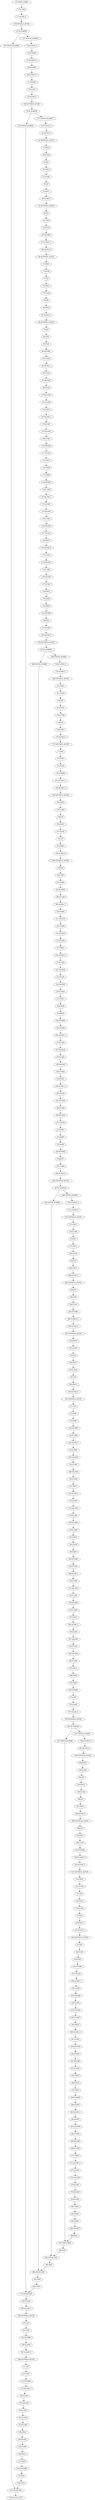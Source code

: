 digraph{
"15:SYNTH_START" -> "15:ILOAD";
"15:ILOAD" -> "17:ALOAD_0";
"17:ALOAD_0" -> "18:GETFIELD_QUICK";
"18:GETFIELD_QUICK" -> "21:IF_ICMPGE";
"21:IF_ICMPGE" -> "557:SYNTH_DUMMY";
"21:IF_ICMPGE" -> "-557:SYNTH_DUMMY";
"557:SYNTH_DUMMY" -> "557:SYNTH_PHI";
"-557:SYNTH_DUMMY" -> "24:FCONST_0";
"24:FCONST_0" -> "25:FSTORE";
"25:FSTORE" -> "27:FCONST_0";
"27:FCONST_0" -> "28:FSTORE";
"28:FSTORE" -> "30:ICONST_0";
"30:ICONST_0" -> "31:ISTORE";
"31:ISTORE" -> "33:ILOAD";
"33:ILOAD" -> "35:ALOAD_0";
"35:ALOAD_0" -> "36:GETFIELD_QUICK";
"36:GETFIELD_QUICK" -> "39:IF_ICMPGE";
"39:IF_ICMPGE" -> "575:SYNTH_DUMMY";
"39:IF_ICMPGE" -> "-575:SYNTH_DUMMY";
"575:SYNTH_DUMMY" -> "575:SYNTH_PHI";
"-575:SYNTH_DUMMY" -> "42:FCONST_2";
"42:FCONST_2" -> "43:ALOAD_0";
"495:FLOAD" -> "497:ALOAD_0";
"497:ALOAD_0" -> "498:GETFIELD_QUICK";
"498:GETFIELD_QUICK" -> "501:I2F";
"501:I2F" -> "502:FDIV";
"502:FDIV" -> "503:FSTORE";
"503:FSTORE" -> "505:FLOAD";
"505:FLOAD" -> "507:ALOAD_0";
"507:ALOAD_0" -> "508:GETFIELD_QUICK";
"508:GETFIELD_QUICK" -> "511:I2F";
"511:I2F" -> "512:FDIV";
"512:FDIV" -> "513:FSTORE";
"513:FSTORE" -> "515:ALOAD_3";
"515:ALOAD_3" -> "516:ILOAD";
"516:ILOAD" -> "518:AALOAD";
"518:AALOAD" -> "519:ILOAD";
"519:ILOAD" -> "521:FLOAD";
"521:FLOAD" -> "523:FLOAD";
"523:FLOAD" -> "525:FMUL";
"525:FMUL" -> "526:FLOAD";
"526:FLOAD" -> "528:FLOAD";
"528:FLOAD" -> "530:FMUL";
"530:FMUL" -> "531:FADD";
"531:FADD" -> "532:FASTORE";
"532:FASTORE" -> "533:IINC";
"533:IINC" -> "536:GOTO";
"536:GOTO" -> "557:SYNTH_PHI";
"43:ALOAD_0" -> "44:GETFIELD_QUICK";
"44:GETFIELD_QUICK" -> "47:FMUL";
"47:FMUL" -> "48:ILOAD";
"48:ILOAD" -> "50:I2F";
"50:I2F" -> "51:FMUL";
"51:FMUL" -> "52:ILOAD";
"52:ILOAD" -> "54:I2F";
"54:I2F" -> "55:FMUL";
"55:FMUL" -> "56:ALOAD_0";
"56:ALOAD_0" -> "57:GETFIELD_QUICK";
"57:GETFIELD_QUICK" -> "60:I2F";
"60:I2F" -> "61:FDIV";
"61:FDIV" -> "62:FCOS";
"62:FCOS" -> "65:FSTORE";
"65:FSTORE" -> "67:FCONST_2";
"67:FCONST_2" -> "68:ALOAD_0";
"68:ALOAD_0" -> "69:GETFIELD_QUICK";
"69:GETFIELD_QUICK" -> "72:FMUL";
"72:FMUL" -> "73:ILOAD";
"73:ILOAD" -> "75:I2F";
"75:I2F" -> "76:FMUL";
"76:FMUL" -> "77:ILOAD";
"77:ILOAD" -> "79:I2F";
"79:I2F" -> "80:FMUL";
"80:FMUL" -> "81:ALOAD_0";
"81:ALOAD_0" -> "82:GETFIELD_QUICK";
"82:GETFIELD_QUICK" -> "85:I2F";
"85:I2F" -> "86:FDIV";
"86:FDIV" -> "87:FSIN";
"87:FSIN" -> "90:FSTORE";
"90:FSTORE" -> "92:FLOAD";
"92:FLOAD" -> "94:ALOAD_1";
"94:ALOAD_1" -> "95:ILOAD";
"95:ILOAD" -> "97:AALOAD";
"97:AALOAD" -> "98:ILOAD";
"98:ILOAD" -> "100:FALOAD";
"100:FALOAD" -> "101:FLOAD";
"101:FLOAD" -> "103:FMUL";
"103:FMUL" -> "104:ALOAD_2";
"104:ALOAD_2" -> "105:ILOAD";
"105:ILOAD" -> "107:AALOAD";
"107:AALOAD" -> "108:ILOAD";
"108:ILOAD" -> "110:FALOAD";
"110:FALOAD" -> "111:FLOAD";
"111:FLOAD" -> "113:FMUL";
"113:FMUL" -> "114:FSUB";
"114:FSUB" -> "115:FADD";
"115:FADD" -> "116:FSTORE";
"116:FSTORE" -> "118:FLOAD";
"118:FLOAD" -> "120:ALOAD_1";
"120:ALOAD_1" -> "121:ILOAD";
"121:ILOAD" -> "123:AALOAD";
"123:AALOAD" -> "124:ILOAD";
"124:ILOAD" -> "126:FALOAD";
"126:FALOAD" -> "127:FLOAD";
"127:FLOAD" -> "129:FMUL";
"129:FMUL" -> "130:ALOAD_2";
"130:ALOAD_2" -> "131:ILOAD";
"131:ILOAD" -> "133:AALOAD";
"133:AALOAD" -> "134:ILOAD";
"134:ILOAD" -> "136:FALOAD";
"136:FALOAD" -> "137:FLOAD";
"137:FLOAD" -> "139:FMUL";
"139:FMUL" -> "140:FADD";
"140:FADD" -> "141:FADD";
"141:FADD" -> "142:FSTORE";
"142:FSTORE" -> "144:IINC";
"144:IINC" -> "147:ILOAD";
"147:ILOAD" -> "149:ALOAD_0";
"149:ALOAD_0" -> "150:GETFIELD_QUICK";
"150:GETFIELD_QUICK" -> "153:IF_ICMPGE";
"153:IF_ICMPGE" -> "689:SYNTH_DUMMY";
"153:IF_ICMPGE" -> "-689:SYNTH_DUMMY";
"689:SYNTH_DUMMY" -> "689:SYNTH_PHI";
"-689:SYNTH_DUMMY" -> "156:FCONST_2";
"156:FCONST_2" -> "157:ALOAD_0";
"491:NOP" -> "492:GOTO";
"492:GOTO" -> "575:SYNTH_PHI";
"157:ALOAD_0" -> "158:GETFIELD_QUICK";
"158:GETFIELD_QUICK" -> "161:FMUL";
"161:FMUL" -> "162:ILOAD";
"162:ILOAD" -> "164:I2F";
"164:I2F" -> "165:FMUL";
"165:FMUL" -> "166:ILOAD";
"166:ILOAD" -> "168:I2F";
"168:I2F" -> "169:FMUL";
"169:FMUL" -> "170:ALOAD_0";
"170:ALOAD_0" -> "171:GETFIELD_QUICK";
"171:GETFIELD_QUICK" -> "174:I2F";
"174:I2F" -> "175:FDIV";
"175:FDIV" -> "176:FCOS";
"176:FCOS" -> "179:FSTORE";
"179:FSTORE" -> "181:FCONST_2";
"181:FCONST_2" -> "182:ALOAD_0";
"182:ALOAD_0" -> "183:GETFIELD_QUICK";
"183:GETFIELD_QUICK" -> "186:FMUL";
"186:FMUL" -> "187:ILOAD";
"187:ILOAD" -> "189:I2F";
"189:I2F" -> "190:FMUL";
"190:FMUL" -> "191:ILOAD";
"191:ILOAD" -> "193:I2F";
"193:I2F" -> "194:FMUL";
"194:FMUL" -> "195:ALOAD_0";
"195:ALOAD_0" -> "196:GETFIELD_QUICK";
"196:GETFIELD_QUICK" -> "199:I2F";
"199:I2F" -> "200:FDIV";
"200:FDIV" -> "201:FSIN";
"201:FSIN" -> "204:FSTORE";
"204:FSTORE" -> "206:FLOAD";
"206:FLOAD" -> "208:ALOAD_1";
"208:ALOAD_1" -> "209:ILOAD";
"209:ILOAD" -> "211:AALOAD";
"211:AALOAD" -> "212:ILOAD";
"212:ILOAD" -> "214:FALOAD";
"214:FALOAD" -> "215:FLOAD";
"215:FLOAD" -> "217:FMUL";
"217:FMUL" -> "218:ALOAD_2";
"218:ALOAD_2" -> "219:ILOAD";
"219:ILOAD" -> "221:AALOAD";
"221:AALOAD" -> "222:ILOAD";
"222:ILOAD" -> "224:FALOAD";
"224:FALOAD" -> "225:FLOAD";
"225:FLOAD" -> "227:FMUL";
"227:FMUL" -> "228:FSUB";
"228:FSUB" -> "229:FADD";
"229:FADD" -> "230:FSTORE";
"230:FSTORE" -> "232:FLOAD";
"232:FLOAD" -> "234:ALOAD_1";
"234:ALOAD_1" -> "235:ILOAD";
"235:ILOAD" -> "237:AALOAD";
"237:AALOAD" -> "238:ILOAD";
"238:ILOAD" -> "240:FALOAD";
"240:FALOAD" -> "241:FLOAD";
"241:FLOAD" -> "243:FMUL";
"243:FMUL" -> "244:ALOAD_2";
"244:ALOAD_2" -> "245:ILOAD";
"245:ILOAD" -> "247:AALOAD";
"247:AALOAD" -> "248:ILOAD";
"248:ILOAD" -> "250:FALOAD";
"250:FALOAD" -> "251:FLOAD";
"251:FLOAD" -> "253:FMUL";
"253:FMUL" -> "254:FADD";
"254:FADD" -> "255:FADD";
"255:FADD" -> "256:FSTORE";
"256:FSTORE" -> "258:IINC";
"258:IINC" -> "261:ILOAD";
"261:ILOAD" -> "263:ALOAD_0";
"263:ALOAD_0" -> "264:GETFIELD_QUICK";
"264:GETFIELD_QUICK" -> "267:IF_ICMPGE";
"267:IF_ICMPGE" -> "803:SYNTH_DUMMY";
"267:IF_ICMPGE" -> "-803:SYNTH_DUMMY";
"803:SYNTH_DUMMY" -> "803:SYNTH_PHI";
"-803:SYNTH_DUMMY" -> "270:FCONST_2";
"270:FCONST_2" -> "271:ALOAD_0";
"490:NOP" -> "689:SYNTH_PHI";
"271:ALOAD_0" -> "272:GETFIELD_QUICK";
"272:GETFIELD_QUICK" -> "275:FMUL";
"275:FMUL" -> "276:ILOAD";
"276:ILOAD" -> "278:I2F";
"278:I2F" -> "279:FMUL";
"279:FMUL" -> "280:ILOAD";
"280:ILOAD" -> "282:I2F";
"282:I2F" -> "283:FMUL";
"283:FMUL" -> "284:ALOAD_0";
"284:ALOAD_0" -> "285:GETFIELD_QUICK";
"285:GETFIELD_QUICK" -> "288:I2F";
"288:I2F" -> "289:FDIV";
"289:FDIV" -> "290:FCOS";
"290:FCOS" -> "293:FSTORE";
"293:FSTORE" -> "295:FCONST_2";
"295:FCONST_2" -> "296:ALOAD_0";
"296:ALOAD_0" -> "297:GETFIELD_QUICK";
"297:GETFIELD_QUICK" -> "300:FMUL";
"300:FMUL" -> "301:ILOAD";
"301:ILOAD" -> "303:I2F";
"303:I2F" -> "304:FMUL";
"304:FMUL" -> "305:ILOAD";
"305:ILOAD" -> "307:I2F";
"307:I2F" -> "308:FMUL";
"308:FMUL" -> "309:ALOAD_0";
"309:ALOAD_0" -> "310:GETFIELD_QUICK";
"310:GETFIELD_QUICK" -> "313:I2F";
"313:I2F" -> "314:FDIV";
"314:FDIV" -> "315:FSIN";
"315:FSIN" -> "318:FSTORE";
"318:FSTORE" -> "320:FLOAD";
"320:FLOAD" -> "322:ALOAD_1";
"322:ALOAD_1" -> "323:ILOAD";
"323:ILOAD" -> "325:AALOAD";
"325:AALOAD" -> "326:ILOAD";
"326:ILOAD" -> "328:FALOAD";
"328:FALOAD" -> "329:FLOAD";
"329:FLOAD" -> "331:FMUL";
"331:FMUL" -> "332:ALOAD_2";
"332:ALOAD_2" -> "333:ILOAD";
"333:ILOAD" -> "335:AALOAD";
"335:AALOAD" -> "336:ILOAD";
"336:ILOAD" -> "338:FALOAD";
"338:FALOAD" -> "339:FLOAD";
"339:FLOAD" -> "341:FMUL";
"341:FMUL" -> "342:FSUB";
"342:FSUB" -> "343:FADD";
"343:FADD" -> "344:FSTORE";
"344:FSTORE" -> "346:FLOAD";
"346:FLOAD" -> "348:ALOAD_1";
"348:ALOAD_1" -> "349:ILOAD";
"349:ILOAD" -> "351:AALOAD";
"351:AALOAD" -> "352:ILOAD";
"352:ILOAD" -> "354:FALOAD";
"354:FALOAD" -> "355:FLOAD";
"355:FLOAD" -> "357:FMUL";
"357:FMUL" -> "358:ALOAD_2";
"358:ALOAD_2" -> "359:ILOAD";
"359:ILOAD" -> "361:AALOAD";
"361:AALOAD" -> "362:ILOAD";
"362:ILOAD" -> "364:FALOAD";
"364:FALOAD" -> "365:FLOAD";
"365:FLOAD" -> "367:FMUL";
"367:FMUL" -> "368:FADD";
"368:FADD" -> "369:FADD";
"369:FADD" -> "370:FSTORE";
"370:FSTORE" -> "372:IINC";
"372:IINC" -> "375:ILOAD";
"375:ILOAD" -> "377:ALOAD_0";
"377:ALOAD_0" -> "378:GETFIELD_QUICK";
"378:GETFIELD_QUICK" -> "381:IF_ICMPGE";
"381:IF_ICMPGE" -> "917:SYNTH_DUMMY";
"381:IF_ICMPGE" -> "-917:SYNTH_DUMMY";
"917:SYNTH_DUMMY" -> "917:SYNTH_PHI";
"-917:SYNTH_DUMMY" -> "384:FCONST_2";
"384:FCONST_2" -> "385:ALOAD_0";
"489:NOP" -> "803:SYNTH_PHI";
"385:ALOAD_0" -> "386:GETFIELD_QUICK";
"386:GETFIELD_QUICK" -> "389:FMUL";
"389:FMUL" -> "390:ILOAD";
"390:ILOAD" -> "392:I2F";
"392:I2F" -> "393:FMUL";
"393:FMUL" -> "394:ILOAD";
"394:ILOAD" -> "396:I2F";
"396:I2F" -> "397:FMUL";
"397:FMUL" -> "398:ALOAD_0";
"398:ALOAD_0" -> "399:GETFIELD_QUICK";
"399:GETFIELD_QUICK" -> "402:I2F";
"402:I2F" -> "403:FDIV";
"403:FDIV" -> "404:FCOS";
"404:FCOS" -> "407:FSTORE";
"407:FSTORE" -> "409:FCONST_2";
"409:FCONST_2" -> "410:ALOAD_0";
"410:ALOAD_0" -> "411:GETFIELD_QUICK";
"411:GETFIELD_QUICK" -> "414:FMUL";
"414:FMUL" -> "415:ILOAD";
"415:ILOAD" -> "417:I2F";
"417:I2F" -> "418:FMUL";
"418:FMUL" -> "419:ILOAD";
"419:ILOAD" -> "421:I2F";
"421:I2F" -> "422:FMUL";
"422:FMUL" -> "423:ALOAD_0";
"423:ALOAD_0" -> "424:GETFIELD_QUICK";
"424:GETFIELD_QUICK" -> "427:I2F";
"427:I2F" -> "428:FDIV";
"428:FDIV" -> "429:FSIN";
"429:FSIN" -> "432:FSTORE";
"432:FSTORE" -> "434:FLOAD";
"434:FLOAD" -> "436:ALOAD_1";
"436:ALOAD_1" -> "437:ILOAD";
"437:ILOAD" -> "439:AALOAD";
"439:AALOAD" -> "440:ILOAD";
"440:ILOAD" -> "442:FALOAD";
"442:FALOAD" -> "443:FLOAD";
"443:FLOAD" -> "445:FMUL";
"445:FMUL" -> "446:ALOAD_2";
"446:ALOAD_2" -> "447:ILOAD";
"447:ILOAD" -> "449:AALOAD";
"449:AALOAD" -> "450:ILOAD";
"450:ILOAD" -> "452:FALOAD";
"452:FALOAD" -> "453:FLOAD";
"453:FLOAD" -> "455:FMUL";
"455:FMUL" -> "456:FSUB";
"456:FSUB" -> "457:FADD";
"457:FADD" -> "458:FSTORE";
"458:FSTORE" -> "460:FLOAD";
"460:FLOAD" -> "462:ALOAD_1";
"462:ALOAD_1" -> "463:ILOAD";
"463:ILOAD" -> "465:AALOAD";
"465:AALOAD" -> "466:ILOAD";
"466:ILOAD" -> "468:FALOAD";
"468:FALOAD" -> "469:FLOAD";
"469:FLOAD" -> "471:FMUL";
"471:FMUL" -> "472:ALOAD_2";
"472:ALOAD_2" -> "473:ILOAD";
"473:ILOAD" -> "475:AALOAD";
"475:AALOAD" -> "476:ILOAD";
"476:ILOAD" -> "478:FALOAD";
"478:FALOAD" -> "479:FLOAD";
"479:FLOAD" -> "481:FMUL";
"481:FMUL" -> "482:FADD";
"482:FADD" -> "483:FADD";
"483:FADD" -> "484:FSTORE";
"484:FSTORE" -> "486:IINC";
"486:IINC" -> "917:SYNTH_PHI";
"917:SYNTH_PHI" -> "489:NOP";
"803:SYNTH_PHI" -> "490:NOP";
"689:SYNTH_PHI" -> "491:NOP";
"575:SYNTH_PHI" -> "495:FLOAD";
"557:SYNTH_PHI" -> "536:SYNTH_STOP";
}
